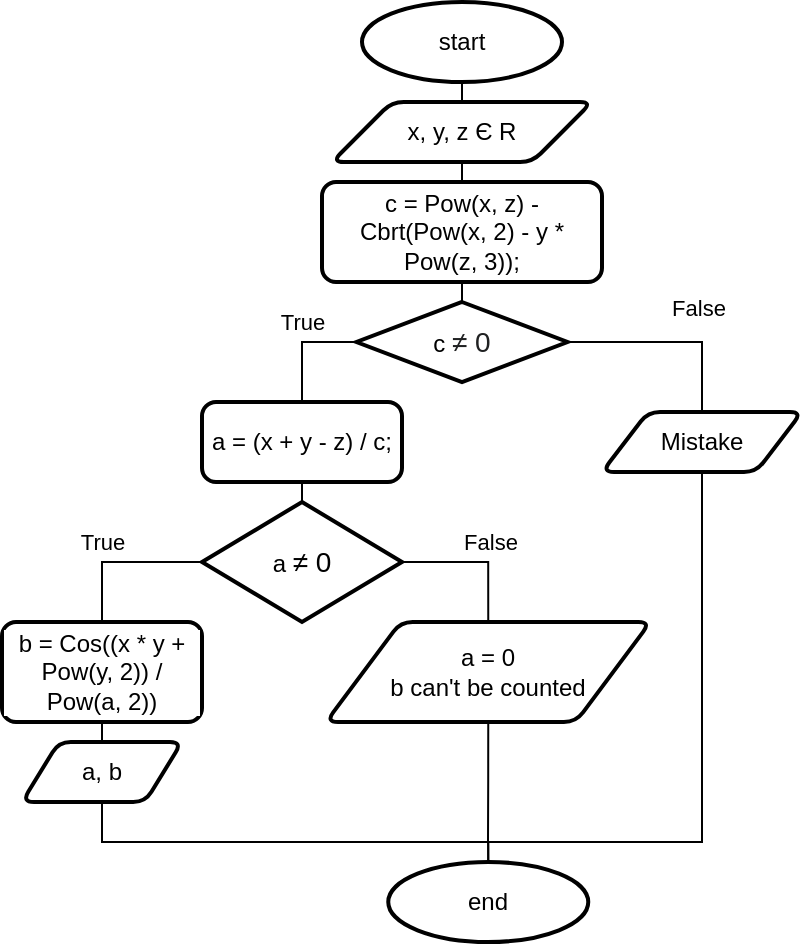 <mxfile version="15.7.0" type="device"><diagram id="cgj0qZWKHuy6axHcSE0N" name="Page-1"><mxGraphModel dx="1422" dy="752" grid="1" gridSize="10" guides="1" tooltips="1" connect="1" arrows="1" fold="1" page="1" pageScale="1" pageWidth="827" pageHeight="1169" math="0" shadow="0"><root><mxCell id="0"/><mxCell id="1" parent="0"/><mxCell id="m6i2COeQOXLpYL9hA0nt-4" style="edgeStyle=orthogonalEdgeStyle;rounded=0;orthogonalLoop=1;jettySize=auto;html=1;exitX=0.5;exitY=1;exitDx=0;exitDy=0;exitPerimeter=0;entryX=0.5;entryY=0;entryDx=0;entryDy=0;endArrow=none;endFill=0;" parent="1" source="m6i2COeQOXLpYL9hA0nt-2" target="m6i2COeQOXLpYL9hA0nt-3" edge="1"><mxGeometry relative="1" as="geometry"/></mxCell><mxCell id="m6i2COeQOXLpYL9hA0nt-2" value="start" style="strokeWidth=2;html=1;shape=mxgraph.flowchart.start_2;whiteSpace=wrap;" parent="1" vertex="1"><mxGeometry x="350" y="100" width="100" height="40" as="geometry"/></mxCell><mxCell id="4qsICkZ1VP9Pc4zxHdsX-5" style="edgeStyle=orthogonalEdgeStyle;rounded=0;orthogonalLoop=1;jettySize=auto;html=1;exitX=0.5;exitY=1;exitDx=0;exitDy=0;entryX=0.5;entryY=0;entryDx=0;entryDy=0;endArrow=none;endFill=0;" parent="1" source="m6i2COeQOXLpYL9hA0nt-3" target="4qsICkZ1VP9Pc4zxHdsX-4" edge="1"><mxGeometry relative="1" as="geometry"/></mxCell><mxCell id="m6i2COeQOXLpYL9hA0nt-3" value="x, y, z Є R" style="shape=parallelogram;html=1;strokeWidth=2;perimeter=parallelogramPerimeter;whiteSpace=wrap;rounded=1;arcSize=12;size=0.23;" parent="1" vertex="1"><mxGeometry x="335" y="150" width="130" height="30" as="geometry"/></mxCell><mxCell id="2a88Yv_s-sUpMYnVXZBx-1" style="edgeStyle=orthogonalEdgeStyle;rounded=0;orthogonalLoop=1;jettySize=auto;html=1;exitX=0;exitY=0.5;exitDx=0;exitDy=0;exitPerimeter=0;endArrow=none;endFill=0;" parent="1" source="4qsICkZ1VP9Pc4zxHdsX-2" target="4qsICkZ1VP9Pc4zxHdsX-7" edge="1"><mxGeometry relative="1" as="geometry"/></mxCell><mxCell id="2a88Yv_s-sUpMYnVXZBx-2" value="True" style="edgeLabel;html=1;align=center;verticalAlign=middle;resizable=0;points=[];" parent="2a88Yv_s-sUpMYnVXZBx-1" vertex="1" connectable="0"><mxGeometry x="0.08" y="3" relative="1" as="geometry"><mxPoint x="-3" y="-14" as="offset"/></mxGeometry></mxCell><mxCell id="2a88Yv_s-sUpMYnVXZBx-4" style="edgeStyle=orthogonalEdgeStyle;rounded=0;orthogonalLoop=1;jettySize=auto;html=1;exitX=1;exitY=0.5;exitDx=0;exitDy=0;exitPerimeter=0;entryX=0.5;entryY=0;entryDx=0;entryDy=0;endArrow=none;endFill=0;" parent="1" source="4qsICkZ1VP9Pc4zxHdsX-2" target="2a88Yv_s-sUpMYnVXZBx-3" edge="1"><mxGeometry relative="1" as="geometry"/></mxCell><mxCell id="2a88Yv_s-sUpMYnVXZBx-5" value="False" style="edgeLabel;html=1;align=center;verticalAlign=middle;resizable=0;points=[];" parent="2a88Yv_s-sUpMYnVXZBx-4" vertex="1" connectable="0"><mxGeometry x="0.29" y="1" relative="1" as="geometry"><mxPoint x="-1" y="-16" as="offset"/></mxGeometry></mxCell><mxCell id="4qsICkZ1VP9Pc4zxHdsX-2" value="c&amp;nbsp;&lt;span style=&quot;color: rgb(32 , 33 , 34) ; font-family: sans-serif ; font-size: 14px ; text-align: left ; background-color: rgb(255 , 255 , 255)&quot;&gt;≠ 0&lt;/span&gt;" style="strokeWidth=2;html=1;shape=mxgraph.flowchart.decision;whiteSpace=wrap;" parent="1" vertex="1"><mxGeometry x="347.25" y="250" width="105.5" height="40" as="geometry"/></mxCell><mxCell id="4qsICkZ1VP9Pc4zxHdsX-6" style="edgeStyle=orthogonalEdgeStyle;rounded=0;orthogonalLoop=1;jettySize=auto;html=1;exitX=0.5;exitY=1;exitDx=0;exitDy=0;entryX=0.5;entryY=0;entryDx=0;entryDy=0;entryPerimeter=0;endArrow=none;endFill=0;" parent="1" source="4qsICkZ1VP9Pc4zxHdsX-4" target="4qsICkZ1VP9Pc4zxHdsX-2" edge="1"><mxGeometry relative="1" as="geometry"/></mxCell><mxCell id="4qsICkZ1VP9Pc4zxHdsX-4" value="c = Pow(x, z) - Cbrt(Pow(x, 2) - y * Pow(z, 3));" style="rounded=1;whiteSpace=wrap;html=1;absoluteArcSize=1;arcSize=14;strokeWidth=2;" parent="1" vertex="1"><mxGeometry x="330" y="190" width="140" height="50" as="geometry"/></mxCell><mxCell id="2a88Yv_s-sUpMYnVXZBx-7" style="edgeStyle=orthogonalEdgeStyle;rounded=0;orthogonalLoop=1;jettySize=auto;html=1;exitX=0.5;exitY=1;exitDx=0;exitDy=0;entryX=0.5;entryY=0;entryDx=0;entryDy=0;entryPerimeter=0;fontColor=#000000;endArrow=none;endFill=0;" parent="1" source="4qsICkZ1VP9Pc4zxHdsX-7" target="2a88Yv_s-sUpMYnVXZBx-6" edge="1"><mxGeometry relative="1" as="geometry"/></mxCell><mxCell id="4qsICkZ1VP9Pc4zxHdsX-7" value="a = (x + y - z) / c;" style="rounded=1;whiteSpace=wrap;html=1;absoluteArcSize=1;arcSize=14;strokeWidth=2;" parent="1" vertex="1"><mxGeometry x="270" y="300" width="100" height="40" as="geometry"/></mxCell><mxCell id="eg6xycZtUsoDoipNLJ8--12" style="edgeStyle=orthogonalEdgeStyle;rounded=0;orthogonalLoop=1;jettySize=auto;html=1;exitX=0.5;exitY=1;exitDx=0;exitDy=0;entryX=0.5;entryY=0;entryDx=0;entryDy=0;entryPerimeter=0;fontColor=#000000;endArrow=none;endFill=0;" parent="1" source="2a88Yv_s-sUpMYnVXZBx-3" target="eg6xycZtUsoDoipNLJ8--2" edge="1"><mxGeometry relative="1" as="geometry"><Array as="points"><mxPoint x="520" y="520"/><mxPoint x="413" y="520"/></Array></mxGeometry></mxCell><mxCell id="2a88Yv_s-sUpMYnVXZBx-3" value="Mistake" style="shape=parallelogram;html=1;strokeWidth=2;perimeter=parallelogramPerimeter;whiteSpace=wrap;rounded=1;arcSize=12;size=0.23;" parent="1" vertex="1"><mxGeometry x="470" y="305" width="100" height="30" as="geometry"/></mxCell><mxCell id="2a88Yv_s-sUpMYnVXZBx-9" value="True" style="edgeStyle=orthogonalEdgeStyle;rounded=0;orthogonalLoop=1;jettySize=auto;html=1;exitX=0;exitY=0.5;exitDx=0;exitDy=0;exitPerimeter=0;fontColor=#000000;endArrow=none;endFill=0;" parent="1" source="2a88Yv_s-sUpMYnVXZBx-6" target="2a88Yv_s-sUpMYnVXZBx-8" edge="1"><mxGeometry x="0.25" y="-10" relative="1" as="geometry"><mxPoint x="10" y="-10" as="offset"/></mxGeometry></mxCell><mxCell id="2a88Yv_s-sUpMYnVXZBx-6" value="&lt;span style=&quot;text-align: left&quot;&gt;&lt;font face=&quot;helvetica&quot;&gt;a&amp;nbsp;&lt;/font&gt;&lt;/span&gt;&lt;span style=&quot;font-family: sans-serif ; font-size: 14px ; text-align: left&quot;&gt;≠ 0&lt;/span&gt;" style="strokeWidth=2;html=1;shape=mxgraph.flowchart.decision;whiteSpace=wrap;" parent="1" vertex="1"><mxGeometry x="270" y="350" width="100" height="60" as="geometry"/></mxCell><mxCell id="2a88Yv_s-sUpMYnVXZBx-11" style="edgeStyle=orthogonalEdgeStyle;rounded=0;orthogonalLoop=1;jettySize=auto;html=1;exitX=0.5;exitY=1;exitDx=0;exitDy=0;entryX=0.5;entryY=0;entryDx=0;entryDy=0;fontColor=#000000;endArrow=none;endFill=0;" parent="1" source="2a88Yv_s-sUpMYnVXZBx-8" target="2a88Yv_s-sUpMYnVXZBx-10" edge="1"><mxGeometry relative="1" as="geometry"/></mxCell><mxCell id="2a88Yv_s-sUpMYnVXZBx-8" value="b = Cos((x * y + Pow(y, 2)) / Pow(a, 2))" style="rounded=1;whiteSpace=wrap;html=1;absoluteArcSize=1;arcSize=14;strokeWidth=2;labelBackgroundColor=#FFFFFF;fontColor=#000000;" parent="1" vertex="1"><mxGeometry x="170" y="410" width="100" height="50" as="geometry"/></mxCell><mxCell id="eg6xycZtUsoDoipNLJ8--10" style="edgeStyle=orthogonalEdgeStyle;rounded=0;orthogonalLoop=1;jettySize=auto;html=1;exitX=0.5;exitY=1;exitDx=0;exitDy=0;entryX=0.5;entryY=0;entryDx=0;entryDy=0;entryPerimeter=0;fontColor=#000000;endArrow=none;endFill=0;" parent="1" source="2a88Yv_s-sUpMYnVXZBx-10" target="eg6xycZtUsoDoipNLJ8--2" edge="1"><mxGeometry relative="1" as="geometry"><Array as="points"><mxPoint x="220" y="520"/><mxPoint x="414" y="520"/></Array></mxGeometry></mxCell><mxCell id="2a88Yv_s-sUpMYnVXZBx-10" value="a, b" style="shape=parallelogram;html=1;strokeWidth=2;perimeter=parallelogramPerimeter;whiteSpace=wrap;rounded=1;arcSize=12;size=0.23;labelBackgroundColor=#FFFFFF;fontColor=#000000;" parent="1" vertex="1"><mxGeometry x="180" y="470" width="80" height="30" as="geometry"/></mxCell><mxCell id="2a88Yv_s-sUpMYnVXZBx-13" style="edgeStyle=orthogonalEdgeStyle;rounded=0;orthogonalLoop=1;jettySize=auto;html=1;exitX=0.5;exitY=0;exitDx=0;exitDy=0;entryX=1;entryY=0.5;entryDx=0;entryDy=0;entryPerimeter=0;fontColor=#000000;endArrow=none;endFill=0;" parent="1" source="2a88Yv_s-sUpMYnVXZBx-12" target="2a88Yv_s-sUpMYnVXZBx-6" edge="1"><mxGeometry relative="1" as="geometry"/></mxCell><mxCell id="2a88Yv_s-sUpMYnVXZBx-14" value="False" style="edgeLabel;html=1;align=center;verticalAlign=middle;resizable=0;points=[];fontColor=#000000;" parent="2a88Yv_s-sUpMYnVXZBx-13" vertex="1" connectable="0"><mxGeometry x="0.18" y="-2" relative="1" as="geometry"><mxPoint x="14" y="-8" as="offset"/></mxGeometry></mxCell><mxCell id="eg6xycZtUsoDoipNLJ8--11" style="edgeStyle=orthogonalEdgeStyle;rounded=0;orthogonalLoop=1;jettySize=auto;html=1;exitX=0.5;exitY=1;exitDx=0;exitDy=0;fontColor=#000000;endArrow=none;endFill=0;" parent="1" source="2a88Yv_s-sUpMYnVXZBx-12" edge="1"><mxGeometry relative="1" as="geometry"><mxPoint x="413" y="520" as="targetPoint"/></mxGeometry></mxCell><mxCell id="2a88Yv_s-sUpMYnVXZBx-12" value="a = 0&lt;br&gt;b can't be counted" style="shape=parallelogram;html=1;strokeWidth=2;perimeter=parallelogramPerimeter;whiteSpace=wrap;rounded=1;arcSize=12;size=0.23;labelBackgroundColor=#FFFFFF;fontColor=#000000;" parent="1" vertex="1"><mxGeometry x="332" y="410" width="162.25" height="50" as="geometry"/></mxCell><mxCell id="eg6xycZtUsoDoipNLJ8--2" value="end" style="strokeWidth=2;html=1;shape=mxgraph.flowchart.start_2;whiteSpace=wrap;" parent="1" vertex="1"><mxGeometry x="363.13" y="530" width="100" height="40" as="geometry"/></mxCell><mxCell id="eg6xycZtUsoDoipNLJ8--7" style="edgeStyle=orthogonalEdgeStyle;rounded=0;orthogonalLoop=1;jettySize=auto;html=1;exitX=0.5;exitY=1;exitDx=0;exitDy=0;exitPerimeter=0;fontColor=#000000;endArrow=none;endFill=0;" parent="1" source="eg6xycZtUsoDoipNLJ8--2" target="eg6xycZtUsoDoipNLJ8--2" edge="1"><mxGeometry relative="1" as="geometry"/></mxCell></root></mxGraphModel></diagram></mxfile>